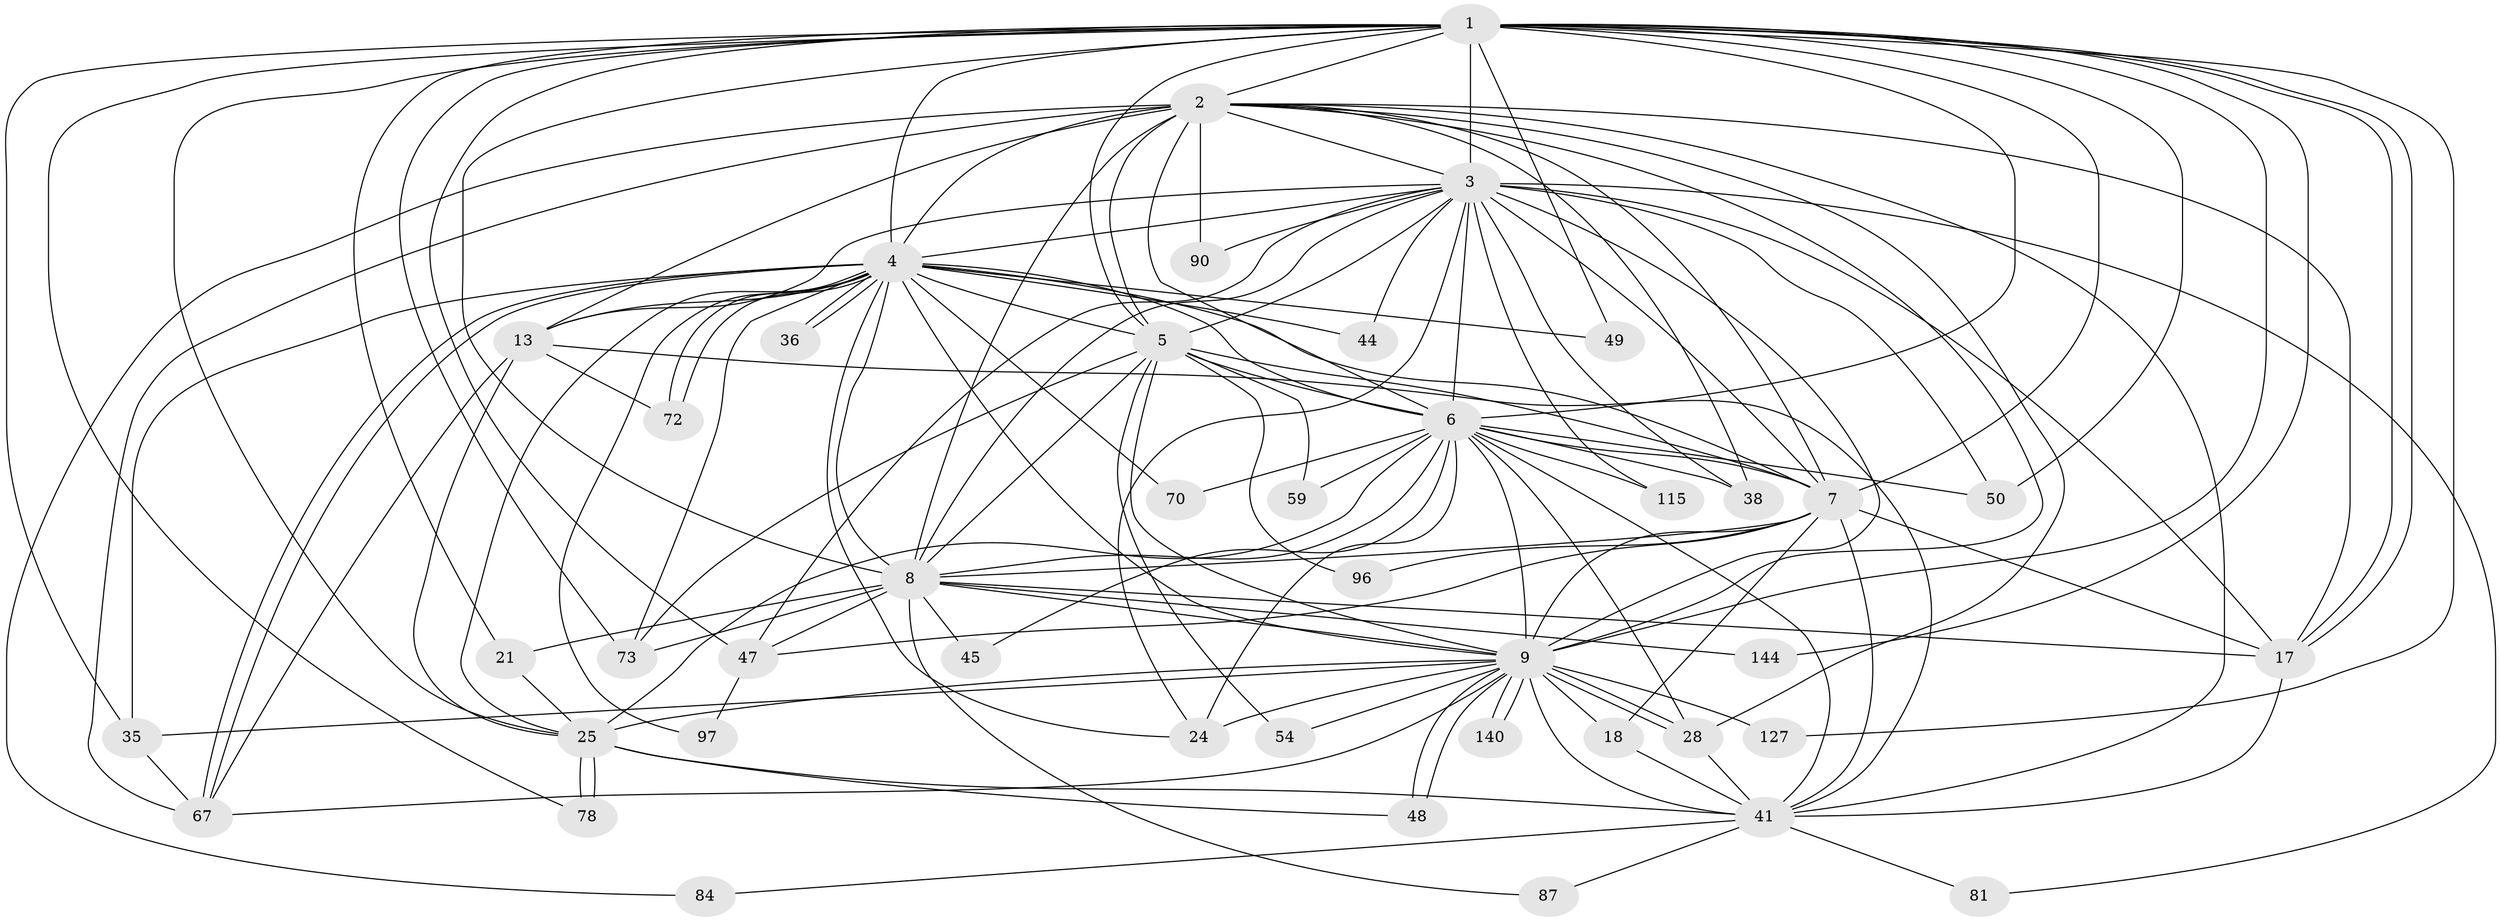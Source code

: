 // original degree distribution, {32: 0.00684931506849315, 21: 0.02054794520547945, 26: 0.00684931506849315, 25: 0.00684931506849315, 14: 0.00684931506849315, 29: 0.00684931506849315, 31: 0.00684931506849315, 16: 0.00684931506849315, 2: 0.5547945205479452, 6: 0.03424657534246575, 5: 0.06164383561643835, 4: 0.08904109589041095, 8: 0.00684931506849315, 3: 0.1643835616438356, 10: 0.00684931506849315, 12: 0.00684931506849315, 7: 0.00684931506849315}
// Generated by graph-tools (version 1.1) at 2025/17/03/04/25 18:17:46]
// undirected, 43 vertices, 138 edges
graph export_dot {
graph [start="1"]
  node [color=gray90,style=filled];
  1 [super="+106+82+52"];
  2 [super="+37+66+26"];
  3 [super="+12"];
  4 [super="+62+20+29+22"];
  5 [super="+14+32+19"];
  6 [super="+11+10+99+16+31+60+77"];
  7 [super="+65+108+129+46"];
  8 [super="+93"];
  9;
  13 [super="+61+92+34"];
  17 [super="+88+40+98"];
  18 [super="+79"];
  21 [super="+74+56"];
  24 [super="+137+89+27"];
  25 [super="+42"];
  28 [super="+112+64+33"];
  35 [super="+142"];
  36;
  38 [super="+121"];
  41 [super="+103+51+111+86+120+109+55"];
  44;
  45;
  47 [super="+126+95"];
  48 [super="+71"];
  49 [super="+125"];
  50;
  54;
  59;
  67 [super="+85"];
  70;
  72;
  73 [super="+102"];
  78 [super="+132+83"];
  81 [super="+94"];
  84;
  87;
  90;
  96;
  97;
  115;
  127;
  140;
  144;
  1 -- 2 [weight=3];
  1 -- 3 [weight=2];
  1 -- 4 [weight=2];
  1 -- 5 [weight=2];
  1 -- 6 [weight=6];
  1 -- 7 [weight=2];
  1 -- 8 [weight=2];
  1 -- 9 [weight=2];
  1 -- 17;
  1 -- 17;
  1 -- 21 [weight=3];
  1 -- 35;
  1 -- 47;
  1 -- 49 [weight=2];
  1 -- 50;
  1 -- 73;
  1 -- 127;
  1 -- 144;
  1 -- 78;
  1 -- 25;
  2 -- 3 [weight=2];
  2 -- 4 [weight=2];
  2 -- 5 [weight=3];
  2 -- 6 [weight=2];
  2 -- 7 [weight=2];
  2 -- 8 [weight=2];
  2 -- 9;
  2 -- 13 [weight=2];
  2 -- 38;
  2 -- 84;
  2 -- 90;
  2 -- 41 [weight=2];
  2 -- 17;
  2 -- 28;
  2 -- 67;
  3 -- 4 [weight=2];
  3 -- 5;
  3 -- 6 [weight=8];
  3 -- 7 [weight=2];
  3 -- 8;
  3 -- 9;
  3 -- 13;
  3 -- 24;
  3 -- 38 [weight=2];
  3 -- 50;
  3 -- 90;
  3 -- 115;
  3 -- 17;
  3 -- 44;
  3 -- 47;
  3 -- 81;
  4 -- 5 [weight=2];
  4 -- 6 [weight=2];
  4 -- 7 [weight=2];
  4 -- 8 [weight=2];
  4 -- 9;
  4 -- 25 [weight=2];
  4 -- 36;
  4 -- 36;
  4 -- 67;
  4 -- 67;
  4 -- 72;
  4 -- 72;
  4 -- 97;
  4 -- 73 [weight=2];
  4 -- 35;
  4 -- 70;
  4 -- 13;
  4 -- 49;
  4 -- 24;
  4 -- 44;
  5 -- 6 [weight=4];
  5 -- 7 [weight=4];
  5 -- 8 [weight=3];
  5 -- 9;
  5 -- 96;
  5 -- 59;
  5 -- 54;
  5 -- 73;
  6 -- 7 [weight=7];
  6 -- 8 [weight=2];
  6 -- 9 [weight=4];
  6 -- 70;
  6 -- 115;
  6 -- 24;
  6 -- 59;
  6 -- 38;
  6 -- 41;
  6 -- 50;
  6 -- 28;
  6 -- 45;
  6 -- 25;
  7 -- 8;
  7 -- 9 [weight=2];
  7 -- 18;
  7 -- 41 [weight=3];
  7 -- 47;
  7 -- 17 [weight=3];
  7 -- 96;
  8 -- 9;
  8 -- 21;
  8 -- 45;
  8 -- 73;
  8 -- 87;
  8 -- 144;
  8 -- 47;
  8 -- 17;
  9 -- 18;
  9 -- 25 [weight=2];
  9 -- 28;
  9 -- 28;
  9 -- 35;
  9 -- 41 [weight=3];
  9 -- 48;
  9 -- 48;
  9 -- 54;
  9 -- 127;
  9 -- 140;
  9 -- 140;
  9 -- 24 [weight=2];
  9 -- 67;
  13 -- 25;
  13 -- 41;
  13 -- 72;
  13 -- 67;
  17 -- 41;
  18 -- 41;
  21 -- 25;
  25 -- 78;
  25 -- 78;
  25 -- 48;
  25 -- 41 [weight=2];
  28 -- 41;
  35 -- 67;
  41 -- 81;
  41 -- 84;
  41 -- 87;
  47 -- 97;
}
